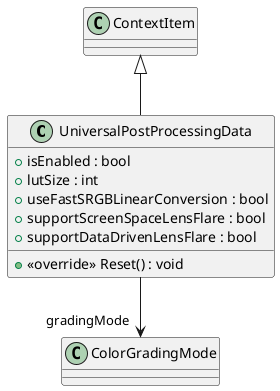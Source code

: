@startuml
class UniversalPostProcessingData {
    + isEnabled : bool
    + lutSize : int
    + useFastSRGBLinearConversion : bool
    + supportScreenSpaceLensFlare : bool
    + supportDataDrivenLensFlare : bool
    + <<override>> Reset() : void
}
ContextItem <|-- UniversalPostProcessingData
UniversalPostProcessingData --> "gradingMode" ColorGradingMode
@enduml
